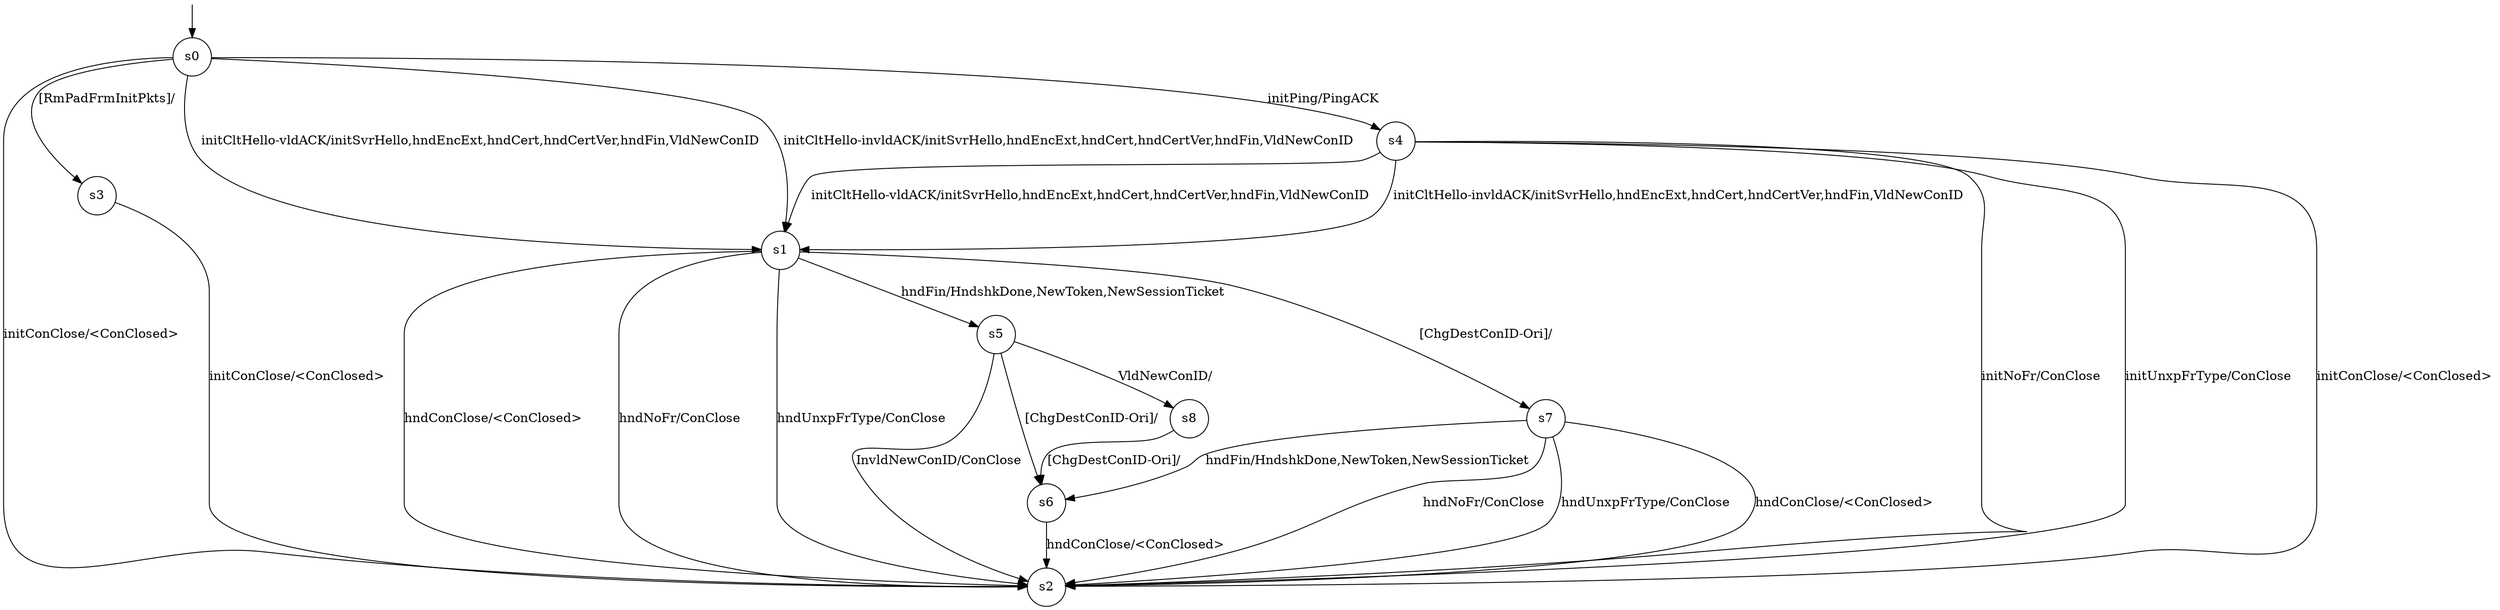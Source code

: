 digraph g {

s0 [shape="circle" label="s0"];
s1 [shape="circle" label="s1"];
s2 [shape="circle" label="s2"];
s3 [shape="circle" label="s3"];
s4 [shape="circle" label="s4"];
s5 [shape="circle" label="s5"];
s6 [shape="circle" label="s6"];
s7 [shape="circle" label="s7"];
s8 [shape="circle" label="s8"];
s0 -> s4 [label="initPing/PingACK "];
s0 -> s2 [label="initConClose/<ConClosed> "];
s0 -> s1 [label="initCltHello-vldACK/initSvrHello,hndEncExt,hndCert,hndCertVer,hndFin,VldNewConID "];
s0 -> s1 [label="initCltHello-invldACK/initSvrHello,hndEncExt,hndCert,hndCertVer,hndFin,VldNewConID "];
s0 -> s3 [label="[RmPadFrmInitPkts]/ "];
s1 -> s5 [label="hndFin/HndshkDone,NewToken,NewSessionTicket "];
s1 -> s2 [label="hndConClose/<ConClosed> "];
s1 -> s2 [label="hndNoFr/ConClose "];
s1 -> s2 [label="hndUnxpFrType/ConClose "];
s1 -> s7 [label="[ChgDestConID-Ori]/ "];
s3 -> s2 [label="initConClose/<ConClosed> "];
s4 -> s2 [label="initConClose/<ConClosed> "];
s4 -> s1 [label="initCltHello-vldACK/initSvrHello,hndEncExt,hndCert,hndCertVer,hndFin,VldNewConID "];
s4 -> s1 [label="initCltHello-invldACK/initSvrHello,hndEncExt,hndCert,hndCertVer,hndFin,VldNewConID "];
s4 -> s2 [label="initNoFr/ConClose "];
s4 -> s2 [label="initUnxpFrType/ConClose "];
s5 -> s8 [label="VldNewConID/ "];
s5 -> s2 [label="InvldNewConID/ConClose "];
s5 -> s6 [label="[ChgDestConID-Ori]/ "];
s6 -> s2 [label="hndConClose/<ConClosed> "];
s7 -> s6 [label="hndFin/HndshkDone,NewToken,NewSessionTicket "];
s7 -> s2 [label="hndConClose/<ConClosed> "];
s7 -> s2 [label="hndNoFr/ConClose "];
s7 -> s2 [label="hndUnxpFrType/ConClose "];
s8 -> s6 [label="[ChgDestConID-Ori]/ "];

__start0 [label="" shape="none" width="0" height="0"];
__start0 -> s0;

}
